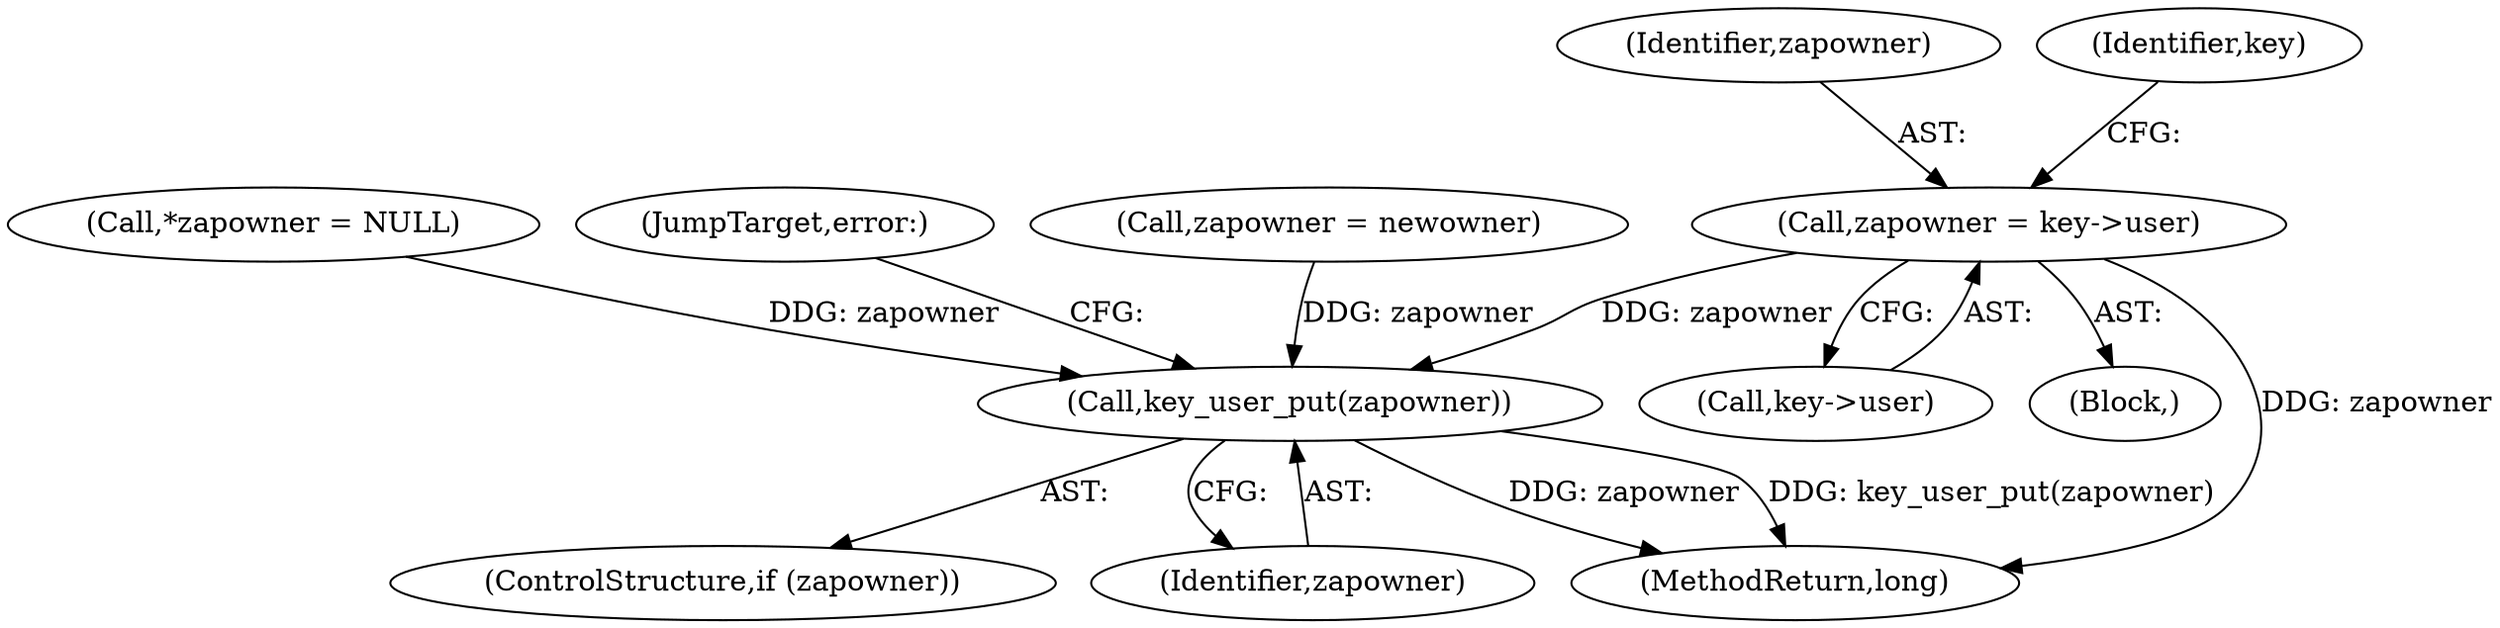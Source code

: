 digraph "0_linux_363b02dab09b3226f3bd1420dad9c72b79a42a76_8@pointer" {
"1000411" [label="(Call,zapowner = key->user)"];
"1000451" [label="(Call,key_user_put(zapowner))"];
"1000449" [label="(ControlStructure,if (zapowner))"];
"1000411" [label="(Call,zapowner = key->user)"];
"1000113" [label="(Call,*zapowner = NULL)"];
"1000413" [label="(Call,key->user)"];
"1000453" [label="(JumpTarget,error:)"];
"1000412" [label="(Identifier,zapowner)"];
"1000260" [label="(Block,)"];
"1000452" [label="(Identifier,zapowner)"];
"1000470" [label="(MethodReturn,long)"];
"1000462" [label="(Call,zapowner = newowner)"];
"1000418" [label="(Identifier,key)"];
"1000451" [label="(Call,key_user_put(zapowner))"];
"1000411" -> "1000260"  [label="AST: "];
"1000411" -> "1000413"  [label="CFG: "];
"1000412" -> "1000411"  [label="AST: "];
"1000413" -> "1000411"  [label="AST: "];
"1000418" -> "1000411"  [label="CFG: "];
"1000411" -> "1000470"  [label="DDG: zapowner"];
"1000411" -> "1000451"  [label="DDG: zapowner"];
"1000451" -> "1000449"  [label="AST: "];
"1000451" -> "1000452"  [label="CFG: "];
"1000452" -> "1000451"  [label="AST: "];
"1000453" -> "1000451"  [label="CFG: "];
"1000451" -> "1000470"  [label="DDG: zapowner"];
"1000451" -> "1000470"  [label="DDG: key_user_put(zapowner)"];
"1000113" -> "1000451"  [label="DDG: zapowner"];
"1000462" -> "1000451"  [label="DDG: zapowner"];
}
